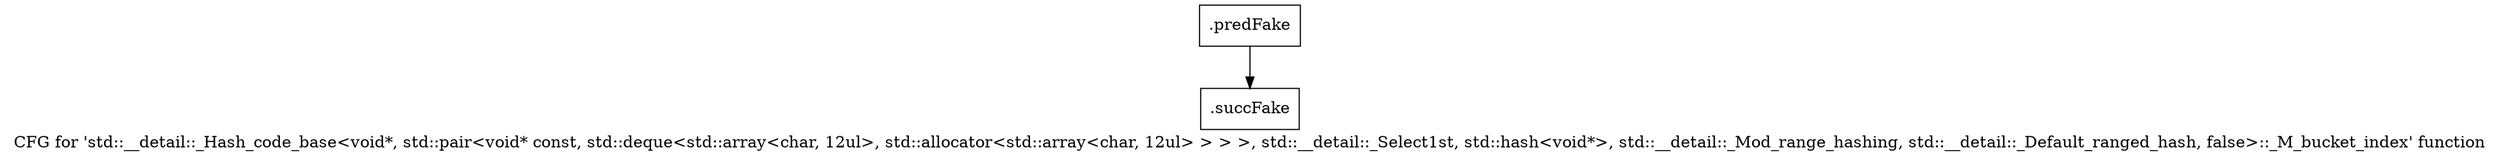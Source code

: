 digraph "CFG for 'std::__detail::_Hash_code_base\<void*, std::pair\<void* const, std::deque\<std::array\<char, 12ul\>, std::allocator\<std::array\<char, 12ul\> \> \> \>, std::__detail::_Select1st, std::hash\<void*\>, std::__detail::_Mod_range_hashing, std::__detail::_Default_ranged_hash, false\>::_M_bucket_index' function" {
	label="CFG for 'std::__detail::_Hash_code_base\<void*, std::pair\<void* const, std::deque\<std::array\<char, 12ul\>, std::allocator\<std::array\<char, 12ul\> \> \> \>, std::__detail::_Select1st, std::hash\<void*\>, std::__detail::_Mod_range_hashing, std::__detail::_Default_ranged_hash, false\>::_M_bucket_index' function";

	Node0x46d54a0 [shape=record,filename="",linenumber="",label="{.predFake}"];
	Node0x46d54a0 -> Node0x47e6b20[ callList="" memoryops="" filename="/media/miguel/NewVolume/Linux/Xilinx/Vitis_HLS/2020.2/tps/lnx64/gcc-6.2.0/lib/gcc/x86_64-pc-linux-gnu/6.2.0/../../../../include/c++/6.2.0/bits/hashtable_policy.h" execusionnum="874"];
	Node0x47e6b20 [shape=record,filename="/media/miguel/NewVolume/Linux/Xilinx/Vitis_HLS/2020.2/tps/lnx64/gcc-6.2.0/lib/gcc/x86_64-pc-linux-gnu/6.2.0/../../../../include/c++/6.2.0/bits/hashtable_policy.h",linenumber="1171",label="{.succFake}"];
}
